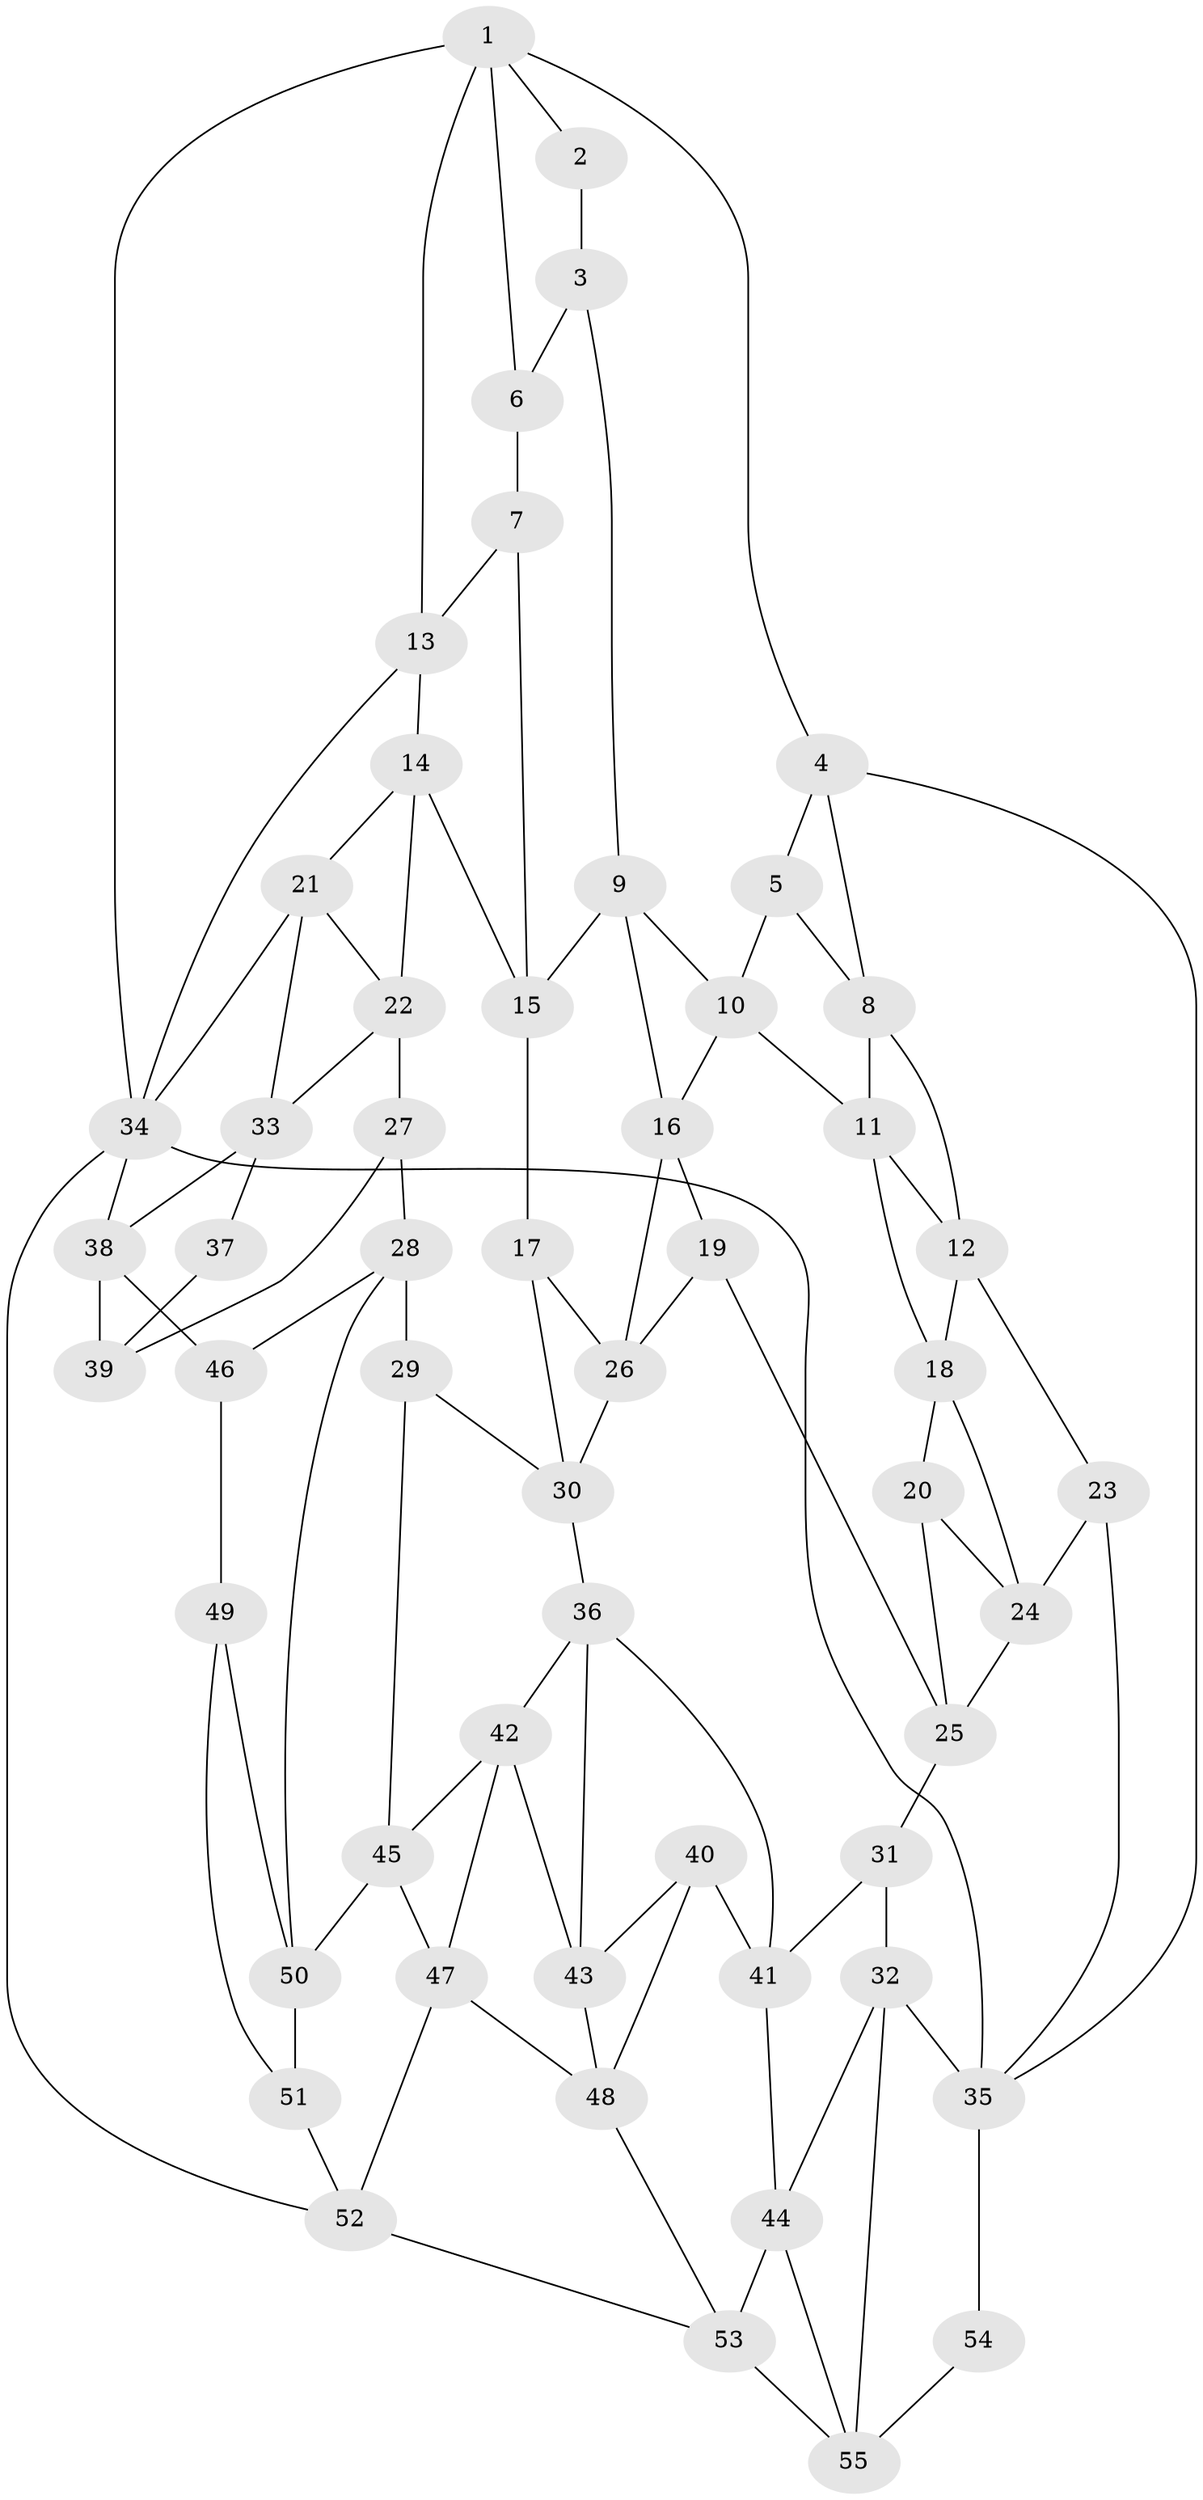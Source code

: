// original degree distribution, {3: 0.01834862385321101, 4: 0.28440366972477066, 6: 0.25688073394495414, 5: 0.44036697247706424}
// Generated by graph-tools (version 1.1) at 2025/03/03/09/25 03:03:14]
// undirected, 55 vertices, 101 edges
graph export_dot {
graph [start="1"]
  node [color=gray90,style=filled];
  1;
  2;
  3;
  4;
  5;
  6;
  7;
  8;
  9;
  10;
  11;
  12;
  13;
  14;
  15;
  16;
  17;
  18;
  19;
  20;
  21;
  22;
  23;
  24;
  25;
  26;
  27;
  28;
  29;
  30;
  31;
  32;
  33;
  34;
  35;
  36;
  37;
  38;
  39;
  40;
  41;
  42;
  43;
  44;
  45;
  46;
  47;
  48;
  49;
  50;
  51;
  52;
  53;
  54;
  55;
  1 -- 2 [weight=1.0];
  1 -- 4 [weight=1.0];
  1 -- 6 [weight=1.0];
  1 -- 13 [weight=1.0];
  1 -- 34 [weight=1.0];
  2 -- 3 [weight=1.0];
  3 -- 6 [weight=1.0];
  3 -- 9 [weight=1.0];
  4 -- 5 [weight=1.0];
  4 -- 8 [weight=1.0];
  4 -- 35 [weight=1.0];
  5 -- 8 [weight=1.0];
  5 -- 10 [weight=1.0];
  6 -- 7 [weight=1.0];
  7 -- 13 [weight=1.0];
  7 -- 15 [weight=1.0];
  8 -- 11 [weight=1.0];
  8 -- 12 [weight=1.0];
  9 -- 10 [weight=1.0];
  9 -- 15 [weight=1.0];
  9 -- 16 [weight=1.0];
  10 -- 11 [weight=1.0];
  10 -- 16 [weight=1.0];
  11 -- 12 [weight=1.0];
  11 -- 18 [weight=1.0];
  12 -- 18 [weight=1.0];
  12 -- 23 [weight=1.0];
  13 -- 14 [weight=1.0];
  13 -- 34 [weight=1.0];
  14 -- 15 [weight=1.0];
  14 -- 21 [weight=1.0];
  14 -- 22 [weight=1.0];
  15 -- 17 [weight=1.0];
  16 -- 19 [weight=1.0];
  16 -- 26 [weight=1.0];
  17 -- 26 [weight=1.0];
  17 -- 30 [weight=1.0];
  18 -- 20 [weight=1.0];
  18 -- 24 [weight=1.0];
  19 -- 25 [weight=1.0];
  19 -- 26 [weight=1.0];
  20 -- 24 [weight=1.0];
  20 -- 25 [weight=1.0];
  21 -- 22 [weight=1.0];
  21 -- 33 [weight=1.0];
  21 -- 34 [weight=1.0];
  22 -- 27 [weight=1.0];
  22 -- 33 [weight=1.0];
  23 -- 24 [weight=1.0];
  23 -- 35 [weight=1.0];
  24 -- 25 [weight=1.0];
  25 -- 31 [weight=1.0];
  26 -- 30 [weight=1.0];
  27 -- 28 [weight=1.0];
  27 -- 39 [weight=1.0];
  28 -- 29 [weight=1.0];
  28 -- 46 [weight=1.0];
  28 -- 50 [weight=1.0];
  29 -- 30 [weight=1.0];
  29 -- 45 [weight=1.0];
  30 -- 36 [weight=1.0];
  31 -- 32 [weight=1.0];
  31 -- 41 [weight=1.0];
  32 -- 35 [weight=1.0];
  32 -- 44 [weight=1.0];
  32 -- 55 [weight=1.0];
  33 -- 37 [weight=1.0];
  33 -- 38 [weight=1.0];
  34 -- 35 [weight=1.0];
  34 -- 38 [weight=1.0];
  34 -- 52 [weight=1.0];
  35 -- 54 [weight=1.0];
  36 -- 41 [weight=1.0];
  36 -- 42 [weight=1.0];
  36 -- 43 [weight=1.0];
  37 -- 39 [weight=2.0];
  38 -- 39 [weight=1.0];
  38 -- 46 [weight=1.0];
  40 -- 41 [weight=1.0];
  40 -- 43 [weight=1.0];
  40 -- 48 [weight=1.0];
  41 -- 44 [weight=1.0];
  42 -- 43 [weight=1.0];
  42 -- 45 [weight=1.0];
  42 -- 47 [weight=1.0];
  43 -- 48 [weight=1.0];
  44 -- 53 [weight=1.0];
  44 -- 55 [weight=1.0];
  45 -- 47 [weight=1.0];
  45 -- 50 [weight=1.0];
  46 -- 49 [weight=2.0];
  47 -- 48 [weight=1.0];
  47 -- 52 [weight=1.0];
  48 -- 53 [weight=1.0];
  49 -- 50 [weight=1.0];
  49 -- 51 [weight=1.0];
  50 -- 51 [weight=1.0];
  51 -- 52 [weight=1.0];
  52 -- 53 [weight=1.0];
  53 -- 55 [weight=2.0];
  54 -- 55 [weight=2.0];
}
